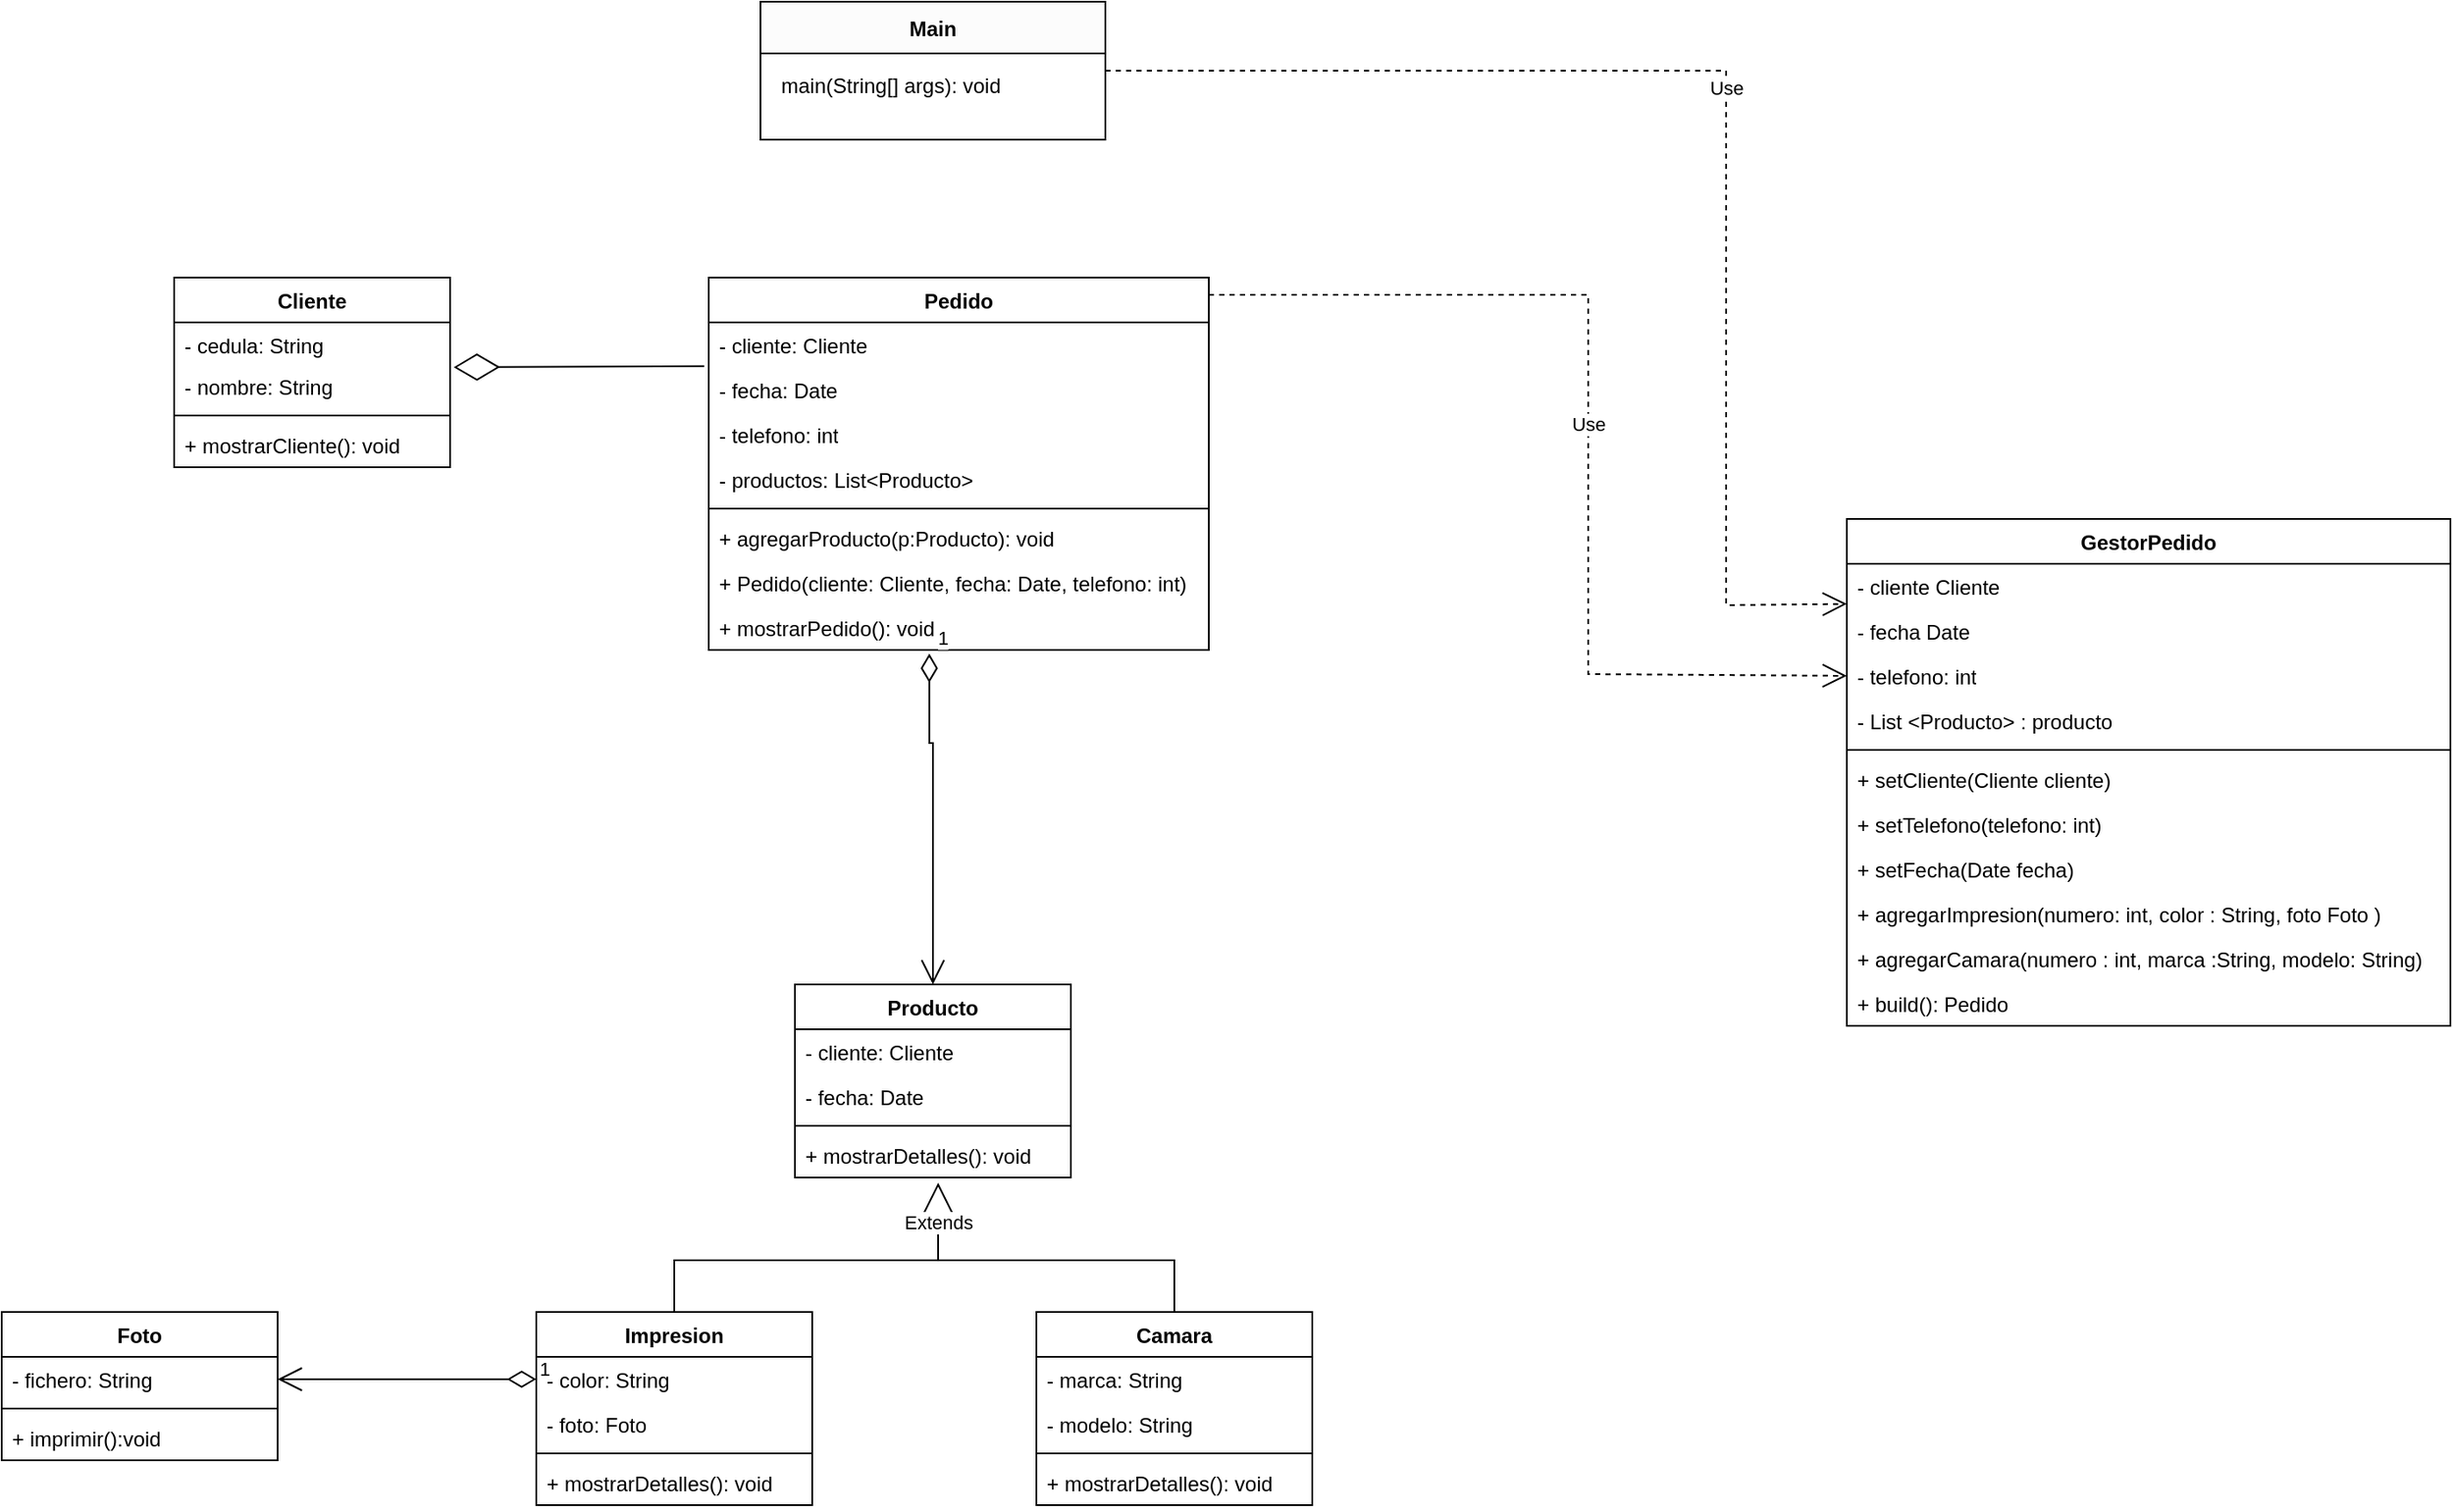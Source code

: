 <mxfile version="26.2.13">
  <diagram name="Página-1" id="sf0KNE787ZM0e-o5qDqk">
    <mxGraphModel dx="1113" dy="1600" grid="1" gridSize="10" guides="1" tooltips="1" connect="1" arrows="1" fold="1" page="1" pageScale="1" pageWidth="827" pageHeight="1169" math="0" shadow="0">
      <root>
        <mxCell id="0" />
        <mxCell id="1" parent="0" />
        <mxCell id="-EAz1inCR1gO4imnHP_A-2" value="Cliente" style="swimlane;fontStyle=1;align=center;verticalAlign=top;childLayout=stackLayout;horizontal=1;startSize=26;horizontalStack=0;resizeParent=1;resizeParentMax=0;resizeLast=0;collapsible=1;marginBottom=0;whiteSpace=wrap;html=1;" parent="1" vertex="1">
          <mxGeometry x="450" y="-60" width="160" height="110" as="geometry" />
        </mxCell>
        <mxCell id="-EAz1inCR1gO4imnHP_A-3" value="- cedula: String&lt;div&gt;&lt;br&gt;&lt;/div&gt;" style="text;strokeColor=none;fillColor=none;align=left;verticalAlign=top;spacingLeft=4;spacingRight=4;overflow=hidden;rotatable=0;points=[[0,0.5],[1,0.5]];portConstraint=eastwest;whiteSpace=wrap;html=1;" parent="-EAz1inCR1gO4imnHP_A-2" vertex="1">
          <mxGeometry y="26" width="160" height="24" as="geometry" />
        </mxCell>
        <mxCell id="-EAz1inCR1gO4imnHP_A-4" value="- nombre: String" style="text;strokeColor=none;fillColor=none;align=left;verticalAlign=top;spacingLeft=4;spacingRight=4;overflow=hidden;rotatable=0;points=[[0,0.5],[1,0.5]];portConstraint=eastwest;whiteSpace=wrap;html=1;" parent="-EAz1inCR1gO4imnHP_A-2" vertex="1">
          <mxGeometry y="50" width="160" height="26" as="geometry" />
        </mxCell>
        <mxCell id="-EAz1inCR1gO4imnHP_A-5" value="" style="line;strokeWidth=1;fillColor=none;align=left;verticalAlign=middle;spacingTop=-1;spacingLeft=3;spacingRight=3;rotatable=0;labelPosition=right;points=[];portConstraint=eastwest;strokeColor=inherit;" parent="-EAz1inCR1gO4imnHP_A-2" vertex="1">
          <mxGeometry y="76" width="160" height="8" as="geometry" />
        </mxCell>
        <mxCell id="-EAz1inCR1gO4imnHP_A-6" value="+ mostrarCliente(): void" style="text;strokeColor=none;fillColor=none;align=left;verticalAlign=top;spacingLeft=4;spacingRight=4;overflow=hidden;rotatable=0;points=[[0,0.5],[1,0.5]];portConstraint=eastwest;whiteSpace=wrap;html=1;" parent="-EAz1inCR1gO4imnHP_A-2" vertex="1">
          <mxGeometry y="84" width="160" height="26" as="geometry" />
        </mxCell>
        <mxCell id="-EAz1inCR1gO4imnHP_A-7" value="Producto" style="swimlane;fontStyle=1;align=center;verticalAlign=top;childLayout=stackLayout;horizontal=1;startSize=26;horizontalStack=0;resizeParent=1;resizeParentMax=0;resizeLast=0;collapsible=1;marginBottom=0;whiteSpace=wrap;html=1;" parent="1" vertex="1">
          <mxGeometry x="810" y="350" width="160" height="112" as="geometry" />
        </mxCell>
        <mxCell id="-EAz1inCR1gO4imnHP_A-8" value="- cliente: Cliente" style="text;strokeColor=none;fillColor=none;align=left;verticalAlign=top;spacingLeft=4;spacingRight=4;overflow=hidden;rotatable=0;points=[[0,0.5],[1,0.5]];portConstraint=eastwest;whiteSpace=wrap;html=1;" parent="-EAz1inCR1gO4imnHP_A-7" vertex="1">
          <mxGeometry y="26" width="160" height="26" as="geometry" />
        </mxCell>
        <mxCell id="-EAz1inCR1gO4imnHP_A-9" value="- fecha: Date" style="text;strokeColor=none;fillColor=none;align=left;verticalAlign=top;spacingLeft=4;spacingRight=4;overflow=hidden;rotatable=0;points=[[0,0.5],[1,0.5]];portConstraint=eastwest;whiteSpace=wrap;html=1;" parent="-EAz1inCR1gO4imnHP_A-7" vertex="1">
          <mxGeometry y="52" width="160" height="26" as="geometry" />
        </mxCell>
        <mxCell id="-EAz1inCR1gO4imnHP_A-10" value="" style="line;strokeWidth=1;fillColor=none;align=left;verticalAlign=middle;spacingTop=-1;spacingLeft=3;spacingRight=3;rotatable=0;labelPosition=right;points=[];portConstraint=eastwest;strokeColor=inherit;" parent="-EAz1inCR1gO4imnHP_A-7" vertex="1">
          <mxGeometry y="78" width="160" height="8" as="geometry" />
        </mxCell>
        <mxCell id="-EAz1inCR1gO4imnHP_A-11" value="+ mostrarDetalles(): void" style="text;strokeColor=none;fillColor=none;align=left;verticalAlign=top;spacingLeft=4;spacingRight=4;overflow=hidden;rotatable=0;points=[[0,0.5],[1,0.5]];portConstraint=eastwest;whiteSpace=wrap;html=1;" parent="-EAz1inCR1gO4imnHP_A-7" vertex="1">
          <mxGeometry y="86" width="160" height="26" as="geometry" />
        </mxCell>
        <mxCell id="-EAz1inCR1gO4imnHP_A-12" value="Impresion" style="swimlane;fontStyle=1;align=center;verticalAlign=top;childLayout=stackLayout;horizontal=1;startSize=26;horizontalStack=0;resizeParent=1;resizeParentMax=0;resizeLast=0;collapsible=1;marginBottom=0;whiteSpace=wrap;html=1;" parent="1" vertex="1">
          <mxGeometry x="660" y="540" width="160" height="112" as="geometry" />
        </mxCell>
        <mxCell id="-EAz1inCR1gO4imnHP_A-13" value="- color: String" style="text;strokeColor=none;fillColor=none;align=left;verticalAlign=top;spacingLeft=4;spacingRight=4;overflow=hidden;rotatable=0;points=[[0,0.5],[1,0.5]];portConstraint=eastwest;whiteSpace=wrap;html=1;" parent="-EAz1inCR1gO4imnHP_A-12" vertex="1">
          <mxGeometry y="26" width="160" height="26" as="geometry" />
        </mxCell>
        <mxCell id="-EAz1inCR1gO4imnHP_A-14" value="- foto: Foto" style="text;strokeColor=none;fillColor=none;align=left;verticalAlign=top;spacingLeft=4;spacingRight=4;overflow=hidden;rotatable=0;points=[[0,0.5],[1,0.5]];portConstraint=eastwest;whiteSpace=wrap;html=1;" parent="-EAz1inCR1gO4imnHP_A-12" vertex="1">
          <mxGeometry y="52" width="160" height="26" as="geometry" />
        </mxCell>
        <mxCell id="-EAz1inCR1gO4imnHP_A-15" value="" style="line;strokeWidth=1;fillColor=none;align=left;verticalAlign=middle;spacingTop=-1;spacingLeft=3;spacingRight=3;rotatable=0;labelPosition=right;points=[];portConstraint=eastwest;strokeColor=inherit;" parent="-EAz1inCR1gO4imnHP_A-12" vertex="1">
          <mxGeometry y="78" width="160" height="8" as="geometry" />
        </mxCell>
        <mxCell id="-EAz1inCR1gO4imnHP_A-16" value="+ mostrarDetalles(): void" style="text;strokeColor=none;fillColor=none;align=left;verticalAlign=top;spacingLeft=4;spacingRight=4;overflow=hidden;rotatable=0;points=[[0,0.5],[1,0.5]];portConstraint=eastwest;whiteSpace=wrap;html=1;" parent="-EAz1inCR1gO4imnHP_A-12" vertex="1">
          <mxGeometry y="86" width="160" height="26" as="geometry" />
        </mxCell>
        <mxCell id="-EAz1inCR1gO4imnHP_A-17" value="Camara" style="swimlane;fontStyle=1;align=center;verticalAlign=top;childLayout=stackLayout;horizontal=1;startSize=26;horizontalStack=0;resizeParent=1;resizeParentMax=0;resizeLast=0;collapsible=1;marginBottom=0;whiteSpace=wrap;html=1;" parent="1" vertex="1">
          <mxGeometry x="950" y="540" width="160" height="112" as="geometry" />
        </mxCell>
        <mxCell id="-EAz1inCR1gO4imnHP_A-18" value="- marca: String" style="text;strokeColor=none;fillColor=none;align=left;verticalAlign=top;spacingLeft=4;spacingRight=4;overflow=hidden;rotatable=0;points=[[0,0.5],[1,0.5]];portConstraint=eastwest;whiteSpace=wrap;html=1;" parent="-EAz1inCR1gO4imnHP_A-17" vertex="1">
          <mxGeometry y="26" width="160" height="26" as="geometry" />
        </mxCell>
        <mxCell id="-EAz1inCR1gO4imnHP_A-19" value="- modelo: String" style="text;strokeColor=none;fillColor=none;align=left;verticalAlign=top;spacingLeft=4;spacingRight=4;overflow=hidden;rotatable=0;points=[[0,0.5],[1,0.5]];portConstraint=eastwest;whiteSpace=wrap;html=1;" parent="-EAz1inCR1gO4imnHP_A-17" vertex="1">
          <mxGeometry y="52" width="160" height="26" as="geometry" />
        </mxCell>
        <mxCell id="-EAz1inCR1gO4imnHP_A-20" value="" style="line;strokeWidth=1;fillColor=none;align=left;verticalAlign=middle;spacingTop=-1;spacingLeft=3;spacingRight=3;rotatable=0;labelPosition=right;points=[];portConstraint=eastwest;strokeColor=inherit;" parent="-EAz1inCR1gO4imnHP_A-17" vertex="1">
          <mxGeometry y="78" width="160" height="8" as="geometry" />
        </mxCell>
        <mxCell id="-EAz1inCR1gO4imnHP_A-21" value="+ mostrarDetalles(): void" style="text;strokeColor=none;fillColor=none;align=left;verticalAlign=top;spacingLeft=4;spacingRight=4;overflow=hidden;rotatable=0;points=[[0,0.5],[1,0.5]];portConstraint=eastwest;whiteSpace=wrap;html=1;" parent="-EAz1inCR1gO4imnHP_A-17" vertex="1">
          <mxGeometry y="86" width="160" height="26" as="geometry" />
        </mxCell>
        <mxCell id="-EAz1inCR1gO4imnHP_A-22" value="Extends" style="endArrow=block;endSize=16;endFill=0;html=1;rounded=0;entryX=0.519;entryY=1.115;entryDx=0;entryDy=0;entryPerimeter=0;" parent="1" target="-EAz1inCR1gO4imnHP_A-11" edge="1">
          <mxGeometry width="160" relative="1" as="geometry">
            <mxPoint x="893" y="510" as="sourcePoint" />
            <mxPoint x="870" y="500" as="targetPoint" />
          </mxGeometry>
        </mxCell>
        <mxCell id="-EAz1inCR1gO4imnHP_A-23" value="" style="endArrow=none;html=1;rounded=0;exitX=0.5;exitY=0;exitDx=0;exitDy=0;" parent="1" source="-EAz1inCR1gO4imnHP_A-12" edge="1">
          <mxGeometry width="50" height="50" relative="1" as="geometry">
            <mxPoint x="770" y="520" as="sourcePoint" />
            <mxPoint x="890" y="510" as="targetPoint" />
            <Array as="points">
              <mxPoint x="740" y="510" />
            </Array>
          </mxGeometry>
        </mxCell>
        <mxCell id="-EAz1inCR1gO4imnHP_A-24" value="" style="endArrow=none;html=1;rounded=0;entryX=0.5;entryY=0;entryDx=0;entryDy=0;" parent="1" target="-EAz1inCR1gO4imnHP_A-17" edge="1">
          <mxGeometry width="50" height="50" relative="1" as="geometry">
            <mxPoint x="890" y="510" as="sourcePoint" />
            <mxPoint x="820" y="470" as="targetPoint" />
            <Array as="points">
              <mxPoint x="1030" y="510" />
            </Array>
          </mxGeometry>
        </mxCell>
        <mxCell id="-EAz1inCR1gO4imnHP_A-25" value="Pedido" style="swimlane;fontStyle=1;align=center;verticalAlign=top;childLayout=stackLayout;horizontal=1;startSize=26;horizontalStack=0;resizeParent=1;resizeParentMax=0;resizeLast=0;collapsible=1;marginBottom=0;whiteSpace=wrap;html=1;" parent="1" vertex="1">
          <mxGeometry x="760" y="-60" width="290" height="216" as="geometry" />
        </mxCell>
        <mxCell id="-EAz1inCR1gO4imnHP_A-26" value="- cliente: Cliente" style="text;strokeColor=none;fillColor=none;align=left;verticalAlign=top;spacingLeft=4;spacingRight=4;overflow=hidden;rotatable=0;points=[[0,0.5],[1,0.5]];portConstraint=eastwest;whiteSpace=wrap;html=1;" parent="-EAz1inCR1gO4imnHP_A-25" vertex="1">
          <mxGeometry y="26" width="290" height="26" as="geometry" />
        </mxCell>
        <mxCell id="-EAz1inCR1gO4imnHP_A-27" value="- fecha: Date" style="text;strokeColor=none;fillColor=none;align=left;verticalAlign=top;spacingLeft=4;spacingRight=4;overflow=hidden;rotatable=0;points=[[0,0.5],[1,0.5]];portConstraint=eastwest;whiteSpace=wrap;html=1;" parent="-EAz1inCR1gO4imnHP_A-25" vertex="1">
          <mxGeometry y="52" width="290" height="26" as="geometry" />
        </mxCell>
        <mxCell id="-EAz1inCR1gO4imnHP_A-28" value="- telefono: int" style="text;strokeColor=none;fillColor=none;align=left;verticalAlign=top;spacingLeft=4;spacingRight=4;overflow=hidden;rotatable=0;points=[[0,0.5],[1,0.5]];portConstraint=eastwest;whiteSpace=wrap;html=1;" parent="-EAz1inCR1gO4imnHP_A-25" vertex="1">
          <mxGeometry y="78" width="290" height="26" as="geometry" />
        </mxCell>
        <mxCell id="-EAz1inCR1gO4imnHP_A-29" value="- productos: List&amp;lt;Producto&amp;gt;" style="text;strokeColor=none;fillColor=none;align=left;verticalAlign=top;spacingLeft=4;spacingRight=4;overflow=hidden;rotatable=0;points=[[0,0.5],[1,0.5]];portConstraint=eastwest;whiteSpace=wrap;html=1;" parent="-EAz1inCR1gO4imnHP_A-25" vertex="1">
          <mxGeometry y="104" width="290" height="26" as="geometry" />
        </mxCell>
        <mxCell id="-EAz1inCR1gO4imnHP_A-30" value="" style="line;strokeWidth=1;fillColor=none;align=left;verticalAlign=middle;spacingTop=-1;spacingLeft=3;spacingRight=3;rotatable=0;labelPosition=right;points=[];portConstraint=eastwest;strokeColor=inherit;" parent="-EAz1inCR1gO4imnHP_A-25" vertex="1">
          <mxGeometry y="130" width="290" height="8" as="geometry" />
        </mxCell>
        <mxCell id="-EAz1inCR1gO4imnHP_A-31" value="+ agregarProducto(p:Producto): void" style="text;strokeColor=none;fillColor=none;align=left;verticalAlign=top;spacingLeft=4;spacingRight=4;overflow=hidden;rotatable=0;points=[[0,0.5],[1,0.5]];portConstraint=eastwest;whiteSpace=wrap;html=1;" parent="-EAz1inCR1gO4imnHP_A-25" vertex="1">
          <mxGeometry y="138" width="290" height="26" as="geometry" />
        </mxCell>
        <mxCell id="-EAz1inCR1gO4imnHP_A-32" value="+ Pedido(cliente: Cliente, fecha: Date, telefono: int)" style="text;strokeColor=none;fillColor=none;align=left;verticalAlign=top;spacingLeft=4;spacingRight=4;overflow=hidden;rotatable=0;points=[[0,0.5],[1,0.5]];portConstraint=eastwest;whiteSpace=wrap;html=1;" parent="-EAz1inCR1gO4imnHP_A-25" vertex="1">
          <mxGeometry y="164" width="290" height="26" as="geometry" />
        </mxCell>
        <mxCell id="-EAz1inCR1gO4imnHP_A-33" value="+ mostrarPedido(): void&amp;nbsp;" style="text;strokeColor=none;fillColor=none;align=left;verticalAlign=top;spacingLeft=4;spacingRight=4;overflow=hidden;rotatable=0;points=[[0,0.5],[1,0.5]];portConstraint=eastwest;whiteSpace=wrap;html=1;" parent="-EAz1inCR1gO4imnHP_A-25" vertex="1">
          <mxGeometry y="190" width="290" height="26" as="geometry" />
        </mxCell>
        <mxCell id="-EAz1inCR1gO4imnHP_A-34" value="Foto" style="swimlane;fontStyle=1;align=center;verticalAlign=top;childLayout=stackLayout;horizontal=1;startSize=26;horizontalStack=0;resizeParent=1;resizeParentMax=0;resizeLast=0;collapsible=1;marginBottom=0;whiteSpace=wrap;html=1;" parent="1" vertex="1">
          <mxGeometry x="350" y="540" width="160" height="86" as="geometry" />
        </mxCell>
        <mxCell id="-EAz1inCR1gO4imnHP_A-35" value="- fichero: String" style="text;strokeColor=none;fillColor=none;align=left;verticalAlign=top;spacingLeft=4;spacingRight=4;overflow=hidden;rotatable=0;points=[[0,0.5],[1,0.5]];portConstraint=eastwest;whiteSpace=wrap;html=1;" parent="-EAz1inCR1gO4imnHP_A-34" vertex="1">
          <mxGeometry y="26" width="160" height="26" as="geometry" />
        </mxCell>
        <mxCell id="-EAz1inCR1gO4imnHP_A-36" value="" style="line;strokeWidth=1;fillColor=none;align=left;verticalAlign=middle;spacingTop=-1;spacingLeft=3;spacingRight=3;rotatable=0;labelPosition=right;points=[];portConstraint=eastwest;strokeColor=inherit;" parent="-EAz1inCR1gO4imnHP_A-34" vertex="1">
          <mxGeometry y="52" width="160" height="8" as="geometry" />
        </mxCell>
        <mxCell id="-EAz1inCR1gO4imnHP_A-37" value="+ imprimir():void" style="text;strokeColor=none;fillColor=none;align=left;verticalAlign=top;spacingLeft=4;spacingRight=4;overflow=hidden;rotatable=0;points=[[0,0.5],[1,0.5]];portConstraint=eastwest;whiteSpace=wrap;html=1;" parent="-EAz1inCR1gO4imnHP_A-34" vertex="1">
          <mxGeometry y="60" width="160" height="26" as="geometry" />
        </mxCell>
        <mxCell id="-EAz1inCR1gO4imnHP_A-38" value="GestorPedido" style="swimlane;fontStyle=1;align=center;verticalAlign=top;childLayout=stackLayout;horizontal=1;startSize=26;horizontalStack=0;resizeParent=1;resizeParentMax=0;resizeLast=0;collapsible=1;marginBottom=0;whiteSpace=wrap;html=1;" parent="1" vertex="1">
          <mxGeometry x="1420" y="80" width="350" height="294" as="geometry" />
        </mxCell>
        <mxCell id="-EAz1inCR1gO4imnHP_A-39" value="- cliente Cliente" style="text;strokeColor=none;fillColor=none;align=left;verticalAlign=top;spacingLeft=4;spacingRight=4;overflow=hidden;rotatable=0;points=[[0,0.5],[1,0.5]];portConstraint=eastwest;whiteSpace=wrap;html=1;" parent="-EAz1inCR1gO4imnHP_A-38" vertex="1">
          <mxGeometry y="26" width="350" height="26" as="geometry" />
        </mxCell>
        <mxCell id="-EAz1inCR1gO4imnHP_A-40" value="- fecha Date" style="text;strokeColor=none;fillColor=none;align=left;verticalAlign=top;spacingLeft=4;spacingRight=4;overflow=hidden;rotatable=0;points=[[0,0.5],[1,0.5]];portConstraint=eastwest;whiteSpace=wrap;html=1;" parent="-EAz1inCR1gO4imnHP_A-38" vertex="1">
          <mxGeometry y="52" width="350" height="26" as="geometry" />
        </mxCell>
        <mxCell id="-EAz1inCR1gO4imnHP_A-41" value="- telefono: int" style="text;strokeColor=none;fillColor=none;align=left;verticalAlign=top;spacingLeft=4;spacingRight=4;overflow=hidden;rotatable=0;points=[[0,0.5],[1,0.5]];portConstraint=eastwest;whiteSpace=wrap;html=1;" parent="-EAz1inCR1gO4imnHP_A-38" vertex="1">
          <mxGeometry y="78" width="350" height="26" as="geometry" />
        </mxCell>
        <mxCell id="-EAz1inCR1gO4imnHP_A-42" value="- List &amp;lt;Producto&amp;gt; : producto" style="text;strokeColor=none;fillColor=none;align=left;verticalAlign=top;spacingLeft=4;spacingRight=4;overflow=hidden;rotatable=0;points=[[0,0.5],[1,0.5]];portConstraint=eastwest;whiteSpace=wrap;html=1;" parent="-EAz1inCR1gO4imnHP_A-38" vertex="1">
          <mxGeometry y="104" width="350" height="26" as="geometry" />
        </mxCell>
        <mxCell id="-EAz1inCR1gO4imnHP_A-43" value="" style="line;strokeWidth=1;fillColor=none;align=left;verticalAlign=middle;spacingTop=-1;spacingLeft=3;spacingRight=3;rotatable=0;labelPosition=right;points=[];portConstraint=eastwest;strokeColor=inherit;" parent="-EAz1inCR1gO4imnHP_A-38" vertex="1">
          <mxGeometry y="130" width="350" height="8" as="geometry" />
        </mxCell>
        <mxCell id="-EAz1inCR1gO4imnHP_A-44" value="+ setCliente(Cliente cliente)" style="text;strokeColor=none;fillColor=none;align=left;verticalAlign=top;spacingLeft=4;spacingRight=4;overflow=hidden;rotatable=0;points=[[0,0.5],[1,0.5]];portConstraint=eastwest;whiteSpace=wrap;html=1;" parent="-EAz1inCR1gO4imnHP_A-38" vertex="1">
          <mxGeometry y="138" width="350" height="26" as="geometry" />
        </mxCell>
        <mxCell id="-EAz1inCR1gO4imnHP_A-45" value="+ setTelefono(telefono: int)" style="text;strokeColor=none;fillColor=none;align=left;verticalAlign=top;spacingLeft=4;spacingRight=4;overflow=hidden;rotatable=0;points=[[0,0.5],[1,0.5]];portConstraint=eastwest;whiteSpace=wrap;html=1;" parent="-EAz1inCR1gO4imnHP_A-38" vertex="1">
          <mxGeometry y="164" width="350" height="26" as="geometry" />
        </mxCell>
        <mxCell id="-EAz1inCR1gO4imnHP_A-46" value="+ setFecha(Date fecha)" style="text;strokeColor=none;fillColor=none;align=left;verticalAlign=top;spacingLeft=4;spacingRight=4;overflow=hidden;rotatable=0;points=[[0,0.5],[1,0.5]];portConstraint=eastwest;whiteSpace=wrap;html=1;" parent="-EAz1inCR1gO4imnHP_A-38" vertex="1">
          <mxGeometry y="190" width="350" height="26" as="geometry" />
        </mxCell>
        <mxCell id="-EAz1inCR1gO4imnHP_A-47" value="+ agregarImpresion(numero: int, color : String, foto Foto )" style="text;strokeColor=none;fillColor=none;align=left;verticalAlign=top;spacingLeft=4;spacingRight=4;overflow=hidden;rotatable=0;points=[[0,0.5],[1,0.5]];portConstraint=eastwest;whiteSpace=wrap;html=1;" parent="-EAz1inCR1gO4imnHP_A-38" vertex="1">
          <mxGeometry y="216" width="350" height="26" as="geometry" />
        </mxCell>
        <mxCell id="-EAz1inCR1gO4imnHP_A-48" value="+ agregarCamara(numero : int, marca :String, modelo: String)" style="text;strokeColor=none;fillColor=none;align=left;verticalAlign=top;spacingLeft=4;spacingRight=4;overflow=hidden;rotatable=0;points=[[0,0.5],[1,0.5]];portConstraint=eastwest;whiteSpace=wrap;html=1;" parent="-EAz1inCR1gO4imnHP_A-38" vertex="1">
          <mxGeometry y="242" width="350" height="26" as="geometry" />
        </mxCell>
        <mxCell id="-EAz1inCR1gO4imnHP_A-49" value="+ build(): Pedido" style="text;strokeColor=none;fillColor=none;align=left;verticalAlign=top;spacingLeft=4;spacingRight=4;overflow=hidden;rotatable=0;points=[[0,0.5],[1,0.5]];portConstraint=eastwest;whiteSpace=wrap;html=1;" parent="-EAz1inCR1gO4imnHP_A-38" vertex="1">
          <mxGeometry y="268" width="350" height="26" as="geometry" />
        </mxCell>
        <mxCell id="-EAz1inCR1gO4imnHP_A-50" value="" style="endArrow=diamondThin;endFill=0;endSize=24;html=1;rounded=0;entryX=1.013;entryY=0.077;entryDx=0;entryDy=0;entryPerimeter=0;exitX=-0.009;exitY=0.978;exitDx=0;exitDy=0;exitPerimeter=0;" parent="1" source="-EAz1inCR1gO4imnHP_A-26" target="-EAz1inCR1gO4imnHP_A-4" edge="1">
          <mxGeometry width="160" relative="1" as="geometry">
            <mxPoint x="830" y="130" as="sourcePoint" />
            <mxPoint x="990" y="130" as="targetPoint" />
          </mxGeometry>
        </mxCell>
        <mxCell id="-EAz1inCR1gO4imnHP_A-51" value="1" style="endArrow=open;html=1;endSize=12;startArrow=diamondThin;startSize=14;startFill=0;edgeStyle=orthogonalEdgeStyle;align=left;verticalAlign=bottom;rounded=0;exitX=0.441;exitY=1.08;exitDx=0;exitDy=0;exitPerimeter=0;entryX=0.5;entryY=0;entryDx=0;entryDy=0;" parent="1" source="-EAz1inCR1gO4imnHP_A-33" target="-EAz1inCR1gO4imnHP_A-7" edge="1">
          <mxGeometry x="-1" y="3" relative="1" as="geometry">
            <mxPoint x="700" y="350" as="sourcePoint" />
            <mxPoint x="860" y="350" as="targetPoint" />
            <Array as="points">
              <mxPoint x="888" y="210" />
              <mxPoint x="890" y="210" />
            </Array>
          </mxGeometry>
        </mxCell>
        <mxCell id="-EAz1inCR1gO4imnHP_A-52" value="1" style="endArrow=open;html=1;endSize=12;startArrow=diamondThin;startSize=14;startFill=0;edgeStyle=orthogonalEdgeStyle;align=left;verticalAlign=bottom;rounded=0;entryX=1;entryY=0.5;entryDx=0;entryDy=0;exitX=0;exitY=0.5;exitDx=0;exitDy=0;" parent="1" source="-EAz1inCR1gO4imnHP_A-13" target="-EAz1inCR1gO4imnHP_A-35" edge="1">
          <mxGeometry x="-1" y="3" relative="1" as="geometry">
            <mxPoint x="570" y="590" as="sourcePoint" />
            <mxPoint x="730" y="590" as="targetPoint" />
          </mxGeometry>
        </mxCell>
        <mxCell id="-EAz1inCR1gO4imnHP_A-53" value="Use" style="endArrow=open;endSize=12;dashed=1;html=1;rounded=0;entryX=0;entryY=0.5;entryDx=0;entryDy=0;" parent="1" target="-EAz1inCR1gO4imnHP_A-41" edge="1">
          <mxGeometry width="160" relative="1" as="geometry">
            <mxPoint x="1050" y="-50" as="sourcePoint" />
            <mxPoint x="1270" y="150" as="targetPoint" />
            <Array as="points">
              <mxPoint x="1270" y="-50" />
              <mxPoint x="1270" y="170" />
            </Array>
          </mxGeometry>
        </mxCell>
        <mxCell id="-EAz1inCR1gO4imnHP_A-54" value="Main" style="swimlane;childLayout=stackLayout;horizontal=1;startSize=30;fillColor=#FCFCFC;fontStyle=1;" parent="1" vertex="1">
          <mxGeometry x="790" y="-220" width="200" height="80" as="geometry" />
        </mxCell>
        <mxCell id="-EAz1inCR1gO4imnHP_A-55" value="main(String[] args): void" style="text;html=1;align=left;verticalAlign=top;spacingLeft=10;spacingTop=5;" parent="-EAz1inCR1gO4imnHP_A-54" vertex="1">
          <mxGeometry y="30" width="200" height="50" as="geometry" />
        </mxCell>
        <mxCell id="-EAz1inCR1gO4imnHP_A-56" value="Use" style="endArrow=open;endSize=12;dashed=1;html=1;rounded=0;exitX=1;exitY=0.5;exitDx=0;exitDy=0;entryX=0;entryY=0.896;entryDx=0;entryDy=0;entryPerimeter=0;" parent="1" source="-EAz1inCR1gO4imnHP_A-54" target="-EAz1inCR1gO4imnHP_A-39" edge="1">
          <mxGeometry width="160" relative="1" as="geometry">
            <mxPoint x="1100" y="40" as="sourcePoint" />
            <mxPoint x="1260" y="40" as="targetPoint" />
            <Array as="points">
              <mxPoint x="1350" y="-180" />
              <mxPoint x="1350" y="130" />
            </Array>
          </mxGeometry>
        </mxCell>
      </root>
    </mxGraphModel>
  </diagram>
</mxfile>
